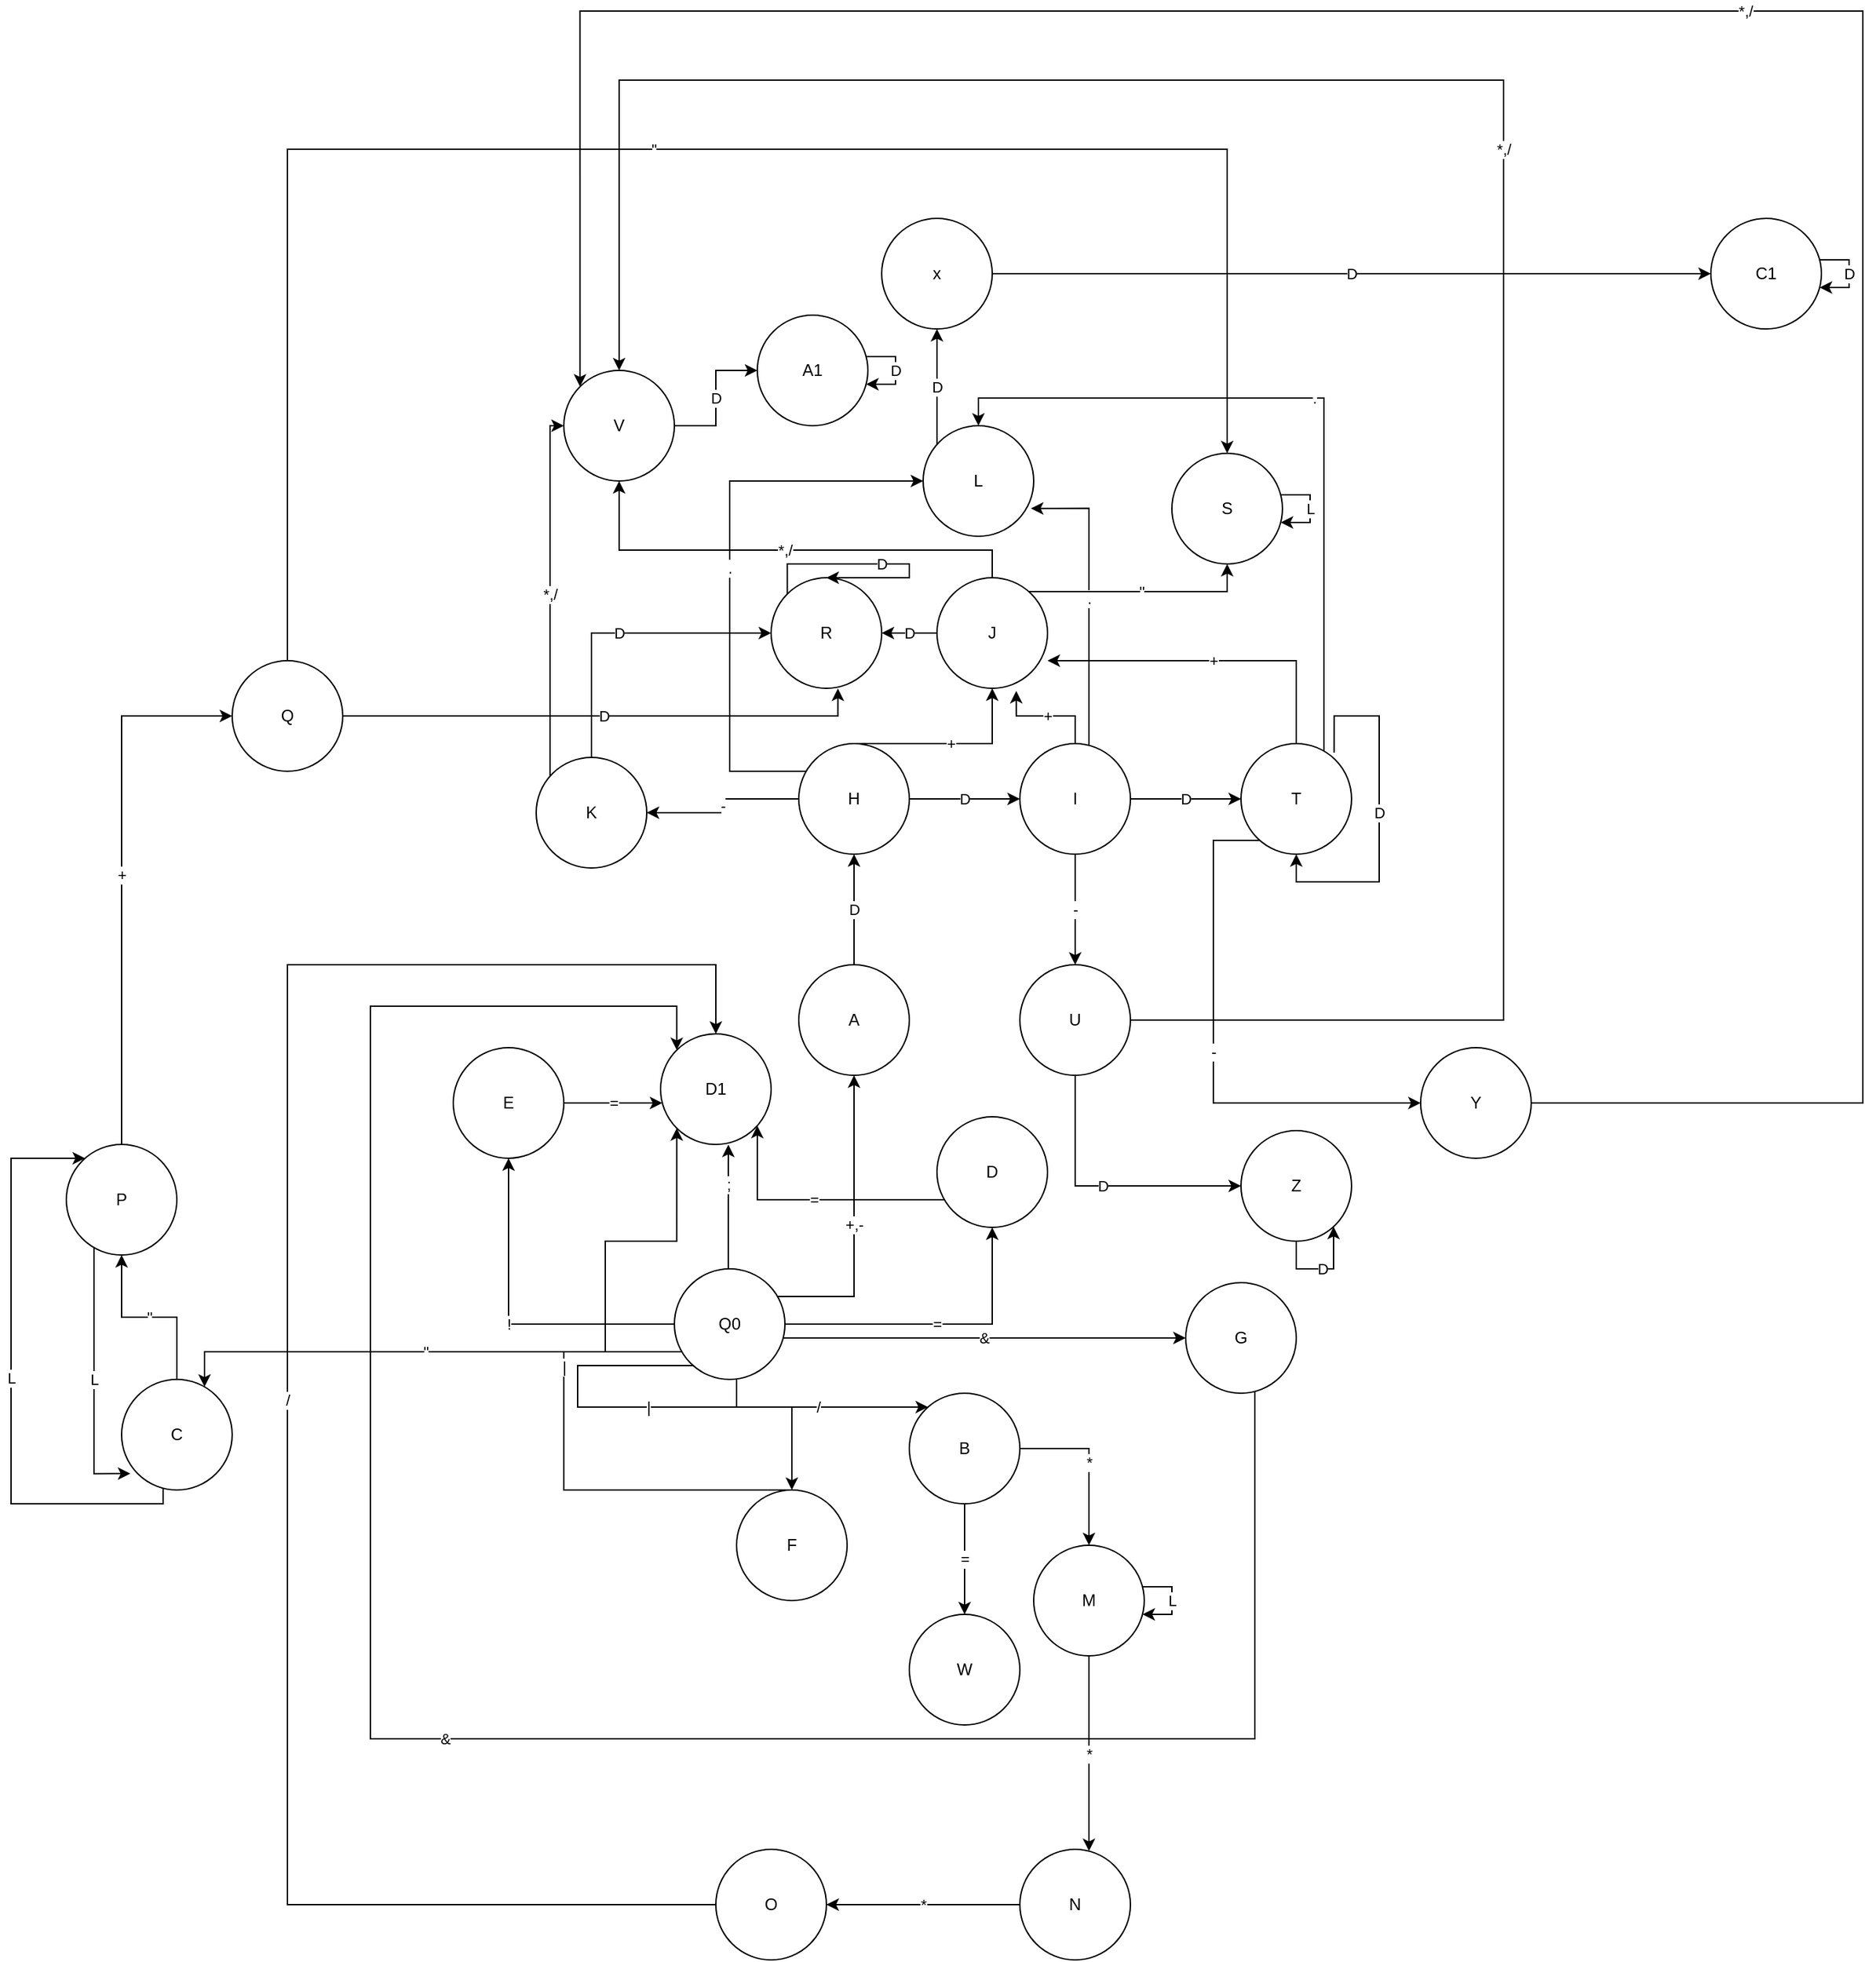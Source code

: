 <mxfile version="13.6.2" type="device"><diagram id="_mxw8cW_Licpjq33BxNT" name="Page-1"><mxGraphModel dx="2354" dy="1814" grid="1" gridSize="10" guides="1" tooltips="1" connect="1" arrows="1" fold="1" page="1" pageScale="1" pageWidth="850" pageHeight="1100" math="0" shadow="0"><root><mxCell id="0"/><mxCell id="1" parent="0"/><mxCell id="2UvDMvVk7aaDw8ZMbjsA-30" value="D" style="edgeStyle=orthogonalEdgeStyle;rounded=0;orthogonalLoop=1;jettySize=auto;html=1;" edge="1" parent="1" source="2UvDMvVk7aaDw8ZMbjsA-21" target="2UvDMvVk7aaDw8ZMbjsA-29"><mxGeometry relative="1" as="geometry"/></mxCell><mxCell id="2UvDMvVk7aaDw8ZMbjsA-21" value="A" style="ellipse;whiteSpace=wrap;html=1;aspect=fixed;" vertex="1" parent="1"><mxGeometry x="470" y="200" width="80" height="80" as="geometry"/></mxCell><mxCell id="2UvDMvVk7aaDw8ZMbjsA-32" value="D" style="edgeStyle=orthogonalEdgeStyle;rounded=0;orthogonalLoop=1;jettySize=auto;html=1;" edge="1" parent="1" source="2UvDMvVk7aaDw8ZMbjsA-29" target="2UvDMvVk7aaDw8ZMbjsA-31"><mxGeometry relative="1" as="geometry"/></mxCell><mxCell id="2UvDMvVk7aaDw8ZMbjsA-34" value="+" style="edgeStyle=orthogonalEdgeStyle;rounded=0;orthogonalLoop=1;jettySize=auto;html=1;" edge="1" parent="1" source="2UvDMvVk7aaDw8ZMbjsA-29" target="2UvDMvVk7aaDw8ZMbjsA-33"><mxGeometry relative="1" as="geometry"><Array as="points"><mxPoint x="610" y="40"/></Array></mxGeometry></mxCell><mxCell id="2UvDMvVk7aaDw8ZMbjsA-36" value="-" style="edgeStyle=orthogonalEdgeStyle;rounded=0;orthogonalLoop=1;jettySize=auto;html=1;" edge="1" parent="1" source="2UvDMvVk7aaDw8ZMbjsA-29" target="2UvDMvVk7aaDw8ZMbjsA-35"><mxGeometry relative="1" as="geometry"/></mxCell><mxCell id="2UvDMvVk7aaDw8ZMbjsA-37" value="." style="edgeStyle=orthogonalEdgeStyle;rounded=0;orthogonalLoop=1;jettySize=auto;html=1;" edge="1" parent="1" source="2UvDMvVk7aaDw8ZMbjsA-29" target="2UvDMvVk7aaDw8ZMbjsA-38"><mxGeometry relative="1" as="geometry"><mxPoint x="420" y="-30" as="targetPoint"/><Array as="points"><mxPoint x="420" y="60"/></Array></mxGeometry></mxCell><mxCell id="2UvDMvVk7aaDw8ZMbjsA-29" value="H" style="ellipse;whiteSpace=wrap;html=1;aspect=fixed;" vertex="1" parent="1"><mxGeometry x="470" y="40" width="80" height="80" as="geometry"/></mxCell><mxCell id="2UvDMvVk7aaDw8ZMbjsA-40" value="D" style="edgeStyle=orthogonalEdgeStyle;rounded=0;orthogonalLoop=1;jettySize=auto;html=1;" edge="1" parent="1" source="2UvDMvVk7aaDw8ZMbjsA-31" target="2UvDMvVk7aaDw8ZMbjsA-39"><mxGeometry relative="1" as="geometry"/></mxCell><mxCell id="2UvDMvVk7aaDw8ZMbjsA-41" value="+" style="edgeStyle=orthogonalEdgeStyle;rounded=0;orthogonalLoop=1;jettySize=auto;html=1;entryX=0.717;entryY=1.023;entryDx=0;entryDy=0;entryPerimeter=0;" edge="1" parent="1" source="2UvDMvVk7aaDw8ZMbjsA-31" target="2UvDMvVk7aaDw8ZMbjsA-33"><mxGeometry relative="1" as="geometry"/></mxCell><mxCell id="2UvDMvVk7aaDw8ZMbjsA-43" value="-" style="edgeStyle=orthogonalEdgeStyle;rounded=0;orthogonalLoop=1;jettySize=auto;html=1;" edge="1" parent="1" source="2UvDMvVk7aaDw8ZMbjsA-31" target="2UvDMvVk7aaDw8ZMbjsA-42"><mxGeometry relative="1" as="geometry"/></mxCell><mxCell id="2UvDMvVk7aaDw8ZMbjsA-44" value="." style="edgeStyle=orthogonalEdgeStyle;rounded=0;orthogonalLoop=1;jettySize=auto;html=1;entryX=0.975;entryY=0.748;entryDx=0;entryDy=0;entryPerimeter=0;" edge="1" parent="1" source="2UvDMvVk7aaDw8ZMbjsA-31" target="2UvDMvVk7aaDw8ZMbjsA-38"><mxGeometry relative="1" as="geometry"><Array as="points"><mxPoint x="680" y="-130"/></Array></mxGeometry></mxCell><mxCell id="2UvDMvVk7aaDw8ZMbjsA-31" value="I" style="ellipse;whiteSpace=wrap;html=1;aspect=fixed;" vertex="1" parent="1"><mxGeometry x="630" y="40" width="80" height="80" as="geometry"/></mxCell><mxCell id="2UvDMvVk7aaDw8ZMbjsA-46" value="D" style="edgeStyle=orthogonalEdgeStyle;rounded=0;orthogonalLoop=1;jettySize=auto;html=1;" edge="1" parent="1" source="2UvDMvVk7aaDw8ZMbjsA-33" target="2UvDMvVk7aaDw8ZMbjsA-45"><mxGeometry relative="1" as="geometry"/></mxCell><mxCell id="2UvDMvVk7aaDw8ZMbjsA-49" value="*,/" style="edgeStyle=orthogonalEdgeStyle;rounded=0;orthogonalLoop=1;jettySize=auto;html=1;" edge="1" parent="1" source="2UvDMvVk7aaDw8ZMbjsA-33" target="2UvDMvVk7aaDw8ZMbjsA-48"><mxGeometry relative="1" as="geometry"><Array as="points"><mxPoint x="610" y="-100"/><mxPoint x="340" y="-100"/></Array></mxGeometry></mxCell><mxCell id="2UvDMvVk7aaDw8ZMbjsA-61" value="&quot;" style="edgeStyle=orthogonalEdgeStyle;rounded=0;orthogonalLoop=1;jettySize=auto;html=1;" edge="1" parent="1" source="2UvDMvVk7aaDw8ZMbjsA-33" target="2UvDMvVk7aaDw8ZMbjsA-62"><mxGeometry relative="1" as="geometry"><mxPoint x="750" y="-70" as="targetPoint"/><Array as="points"><mxPoint x="660" y="-70"/><mxPoint x="660" y="-70"/></Array></mxGeometry></mxCell><mxCell id="2UvDMvVk7aaDw8ZMbjsA-33" value="J" style="ellipse;whiteSpace=wrap;html=1;aspect=fixed;" vertex="1" parent="1"><mxGeometry x="570" y="-80" width="80" height="80" as="geometry"/></mxCell><mxCell id="2UvDMvVk7aaDw8ZMbjsA-50" value="D" style="edgeStyle=orthogonalEdgeStyle;rounded=0;orthogonalLoop=1;jettySize=auto;html=1;" edge="1" parent="1" source="2UvDMvVk7aaDw8ZMbjsA-35" target="2UvDMvVk7aaDw8ZMbjsA-45"><mxGeometry relative="1" as="geometry"><Array as="points"><mxPoint x="320" y="-40"/></Array></mxGeometry></mxCell><mxCell id="2UvDMvVk7aaDw8ZMbjsA-51" value="*,/" style="edgeStyle=orthogonalEdgeStyle;rounded=0;orthogonalLoop=1;jettySize=auto;html=1;" edge="1" parent="1" source="2UvDMvVk7aaDw8ZMbjsA-35" target="2UvDMvVk7aaDw8ZMbjsA-48"><mxGeometry relative="1" as="geometry"><Array as="points"><mxPoint x="290" y="-190"/></Array></mxGeometry></mxCell><mxCell id="2UvDMvVk7aaDw8ZMbjsA-35" value="K" style="ellipse;whiteSpace=wrap;html=1;aspect=fixed;" vertex="1" parent="1"><mxGeometry x="280" y="50" width="80" height="80" as="geometry"/></mxCell><mxCell id="2UvDMvVk7aaDw8ZMbjsA-53" value="D" style="edgeStyle=orthogonalEdgeStyle;rounded=0;orthogonalLoop=1;jettySize=auto;html=1;" edge="1" parent="1" source="2UvDMvVk7aaDw8ZMbjsA-38" target="2UvDMvVk7aaDw8ZMbjsA-52"><mxGeometry relative="1" as="geometry"><Array as="points"><mxPoint x="570" y="-210"/><mxPoint x="570" y="-210"/></Array></mxGeometry></mxCell><mxCell id="2UvDMvVk7aaDw8ZMbjsA-38" value="L" style="ellipse;whiteSpace=wrap;html=1;aspect=fixed;" vertex="1" parent="1"><mxGeometry x="560" y="-190" width="80" height="80" as="geometry"/></mxCell><mxCell id="2UvDMvVk7aaDw8ZMbjsA-57" value="+" style="edgeStyle=orthogonalEdgeStyle;rounded=0;orthogonalLoop=1;jettySize=auto;html=1;entryX=1;entryY=0.75;entryDx=0;entryDy=0;entryPerimeter=0;" edge="1" parent="1" source="2UvDMvVk7aaDw8ZMbjsA-39" target="2UvDMvVk7aaDw8ZMbjsA-33"><mxGeometry relative="1" as="geometry"><Array as="points"><mxPoint x="830" y="-20"/></Array></mxGeometry></mxCell><mxCell id="2UvDMvVk7aaDw8ZMbjsA-58" value="-" style="edgeStyle=orthogonalEdgeStyle;rounded=0;orthogonalLoop=1;jettySize=auto;html=1;" edge="1" parent="1" source="2UvDMvVk7aaDw8ZMbjsA-39" target="2UvDMvVk7aaDw8ZMbjsA-59"><mxGeometry relative="1" as="geometry"><mxPoint x="770" y="200.0" as="targetPoint"/><Array as="points"><mxPoint x="770" y="110"/></Array></mxGeometry></mxCell><mxCell id="2UvDMvVk7aaDw8ZMbjsA-60" value="." style="edgeStyle=orthogonalEdgeStyle;rounded=0;orthogonalLoop=1;jettySize=auto;html=1;entryX=0.5;entryY=0;entryDx=0;entryDy=0;" edge="1" parent="1" source="2UvDMvVk7aaDw8ZMbjsA-39" target="2UvDMvVk7aaDw8ZMbjsA-38"><mxGeometry relative="1" as="geometry"><Array as="points"><mxPoint x="850" y="-210"/><mxPoint x="600" y="-210"/></Array></mxGeometry></mxCell><mxCell id="2UvDMvVk7aaDw8ZMbjsA-39" value="T" style="ellipse;whiteSpace=wrap;html=1;aspect=fixed;" vertex="1" parent="1"><mxGeometry x="790" y="40" width="80" height="80" as="geometry"/></mxCell><mxCell id="2UvDMvVk7aaDw8ZMbjsA-104" value="D" style="edgeStyle=orthogonalEdgeStyle;rounded=0;orthogonalLoop=1;jettySize=auto;html=1;" edge="1" parent="1" source="2UvDMvVk7aaDw8ZMbjsA-42" target="2UvDMvVk7aaDw8ZMbjsA-105"><mxGeometry relative="1" as="geometry"><mxPoint x="830" y="360" as="targetPoint"/><Array as="points"><mxPoint x="670" y="360"/></Array></mxGeometry></mxCell><mxCell id="2UvDMvVk7aaDw8ZMbjsA-106" value="*,/" style="edgeStyle=orthogonalEdgeStyle;rounded=0;orthogonalLoop=1;jettySize=auto;html=1;" edge="1" parent="1" source="2UvDMvVk7aaDw8ZMbjsA-42" target="2UvDMvVk7aaDw8ZMbjsA-48"><mxGeometry relative="1" as="geometry"><Array as="points"><mxPoint x="980" y="240"/><mxPoint x="980" y="-440"/><mxPoint x="340" y="-440"/></Array></mxGeometry></mxCell><mxCell id="2UvDMvVk7aaDw8ZMbjsA-42" value="U" style="ellipse;whiteSpace=wrap;html=1;aspect=fixed;" vertex="1" parent="1"><mxGeometry x="630" y="200" width="80" height="80" as="geometry"/></mxCell><mxCell id="2UvDMvVk7aaDw8ZMbjsA-45" value="R" style="ellipse;whiteSpace=wrap;html=1;aspect=fixed;" vertex="1" parent="1"><mxGeometry x="450" y="-80" width="80" height="80" as="geometry"/></mxCell><mxCell id="2UvDMvVk7aaDw8ZMbjsA-55" value="D" style="edgeStyle=orthogonalEdgeStyle;rounded=0;orthogonalLoop=1;jettySize=auto;html=1;" edge="1" parent="1" source="2UvDMvVk7aaDw8ZMbjsA-48" target="2UvDMvVk7aaDw8ZMbjsA-54"><mxGeometry relative="1" as="geometry"/></mxCell><mxCell id="2UvDMvVk7aaDw8ZMbjsA-48" value="V" style="ellipse;whiteSpace=wrap;html=1;aspect=fixed;" vertex="1" parent="1"><mxGeometry x="300" y="-230" width="80" height="80" as="geometry"/></mxCell><mxCell id="2UvDMvVk7aaDw8ZMbjsA-107" value="D" style="edgeStyle=orthogonalEdgeStyle;rounded=0;orthogonalLoop=1;jettySize=auto;html=1;" edge="1" parent="1" source="2UvDMvVk7aaDw8ZMbjsA-52" target="2UvDMvVk7aaDw8ZMbjsA-108"><mxGeometry relative="1" as="geometry"><mxPoint x="1170" y="-300.0" as="targetPoint"/></mxGeometry></mxCell><mxCell id="2UvDMvVk7aaDw8ZMbjsA-52" value="x" style="ellipse;whiteSpace=wrap;html=1;aspect=fixed;" vertex="1" parent="1"><mxGeometry x="530" y="-340" width="80" height="80" as="geometry"/></mxCell><mxCell id="2UvDMvVk7aaDw8ZMbjsA-54" value="A1" style="ellipse;whiteSpace=wrap;html=1;aspect=fixed;" vertex="1" parent="1"><mxGeometry x="440" y="-270" width="80" height="80" as="geometry"/></mxCell><mxCell id="2UvDMvVk7aaDw8ZMbjsA-56" value="D" style="edgeStyle=orthogonalEdgeStyle;rounded=0;orthogonalLoop=1;jettySize=auto;html=1;exitX=0.842;exitY=0.081;exitDx=0;exitDy=0;exitPerimeter=0;" edge="1" parent="1" source="2UvDMvVk7aaDw8ZMbjsA-39" target="2UvDMvVk7aaDw8ZMbjsA-39"><mxGeometry relative="1" as="geometry"/></mxCell><mxCell id="2UvDMvVk7aaDw8ZMbjsA-109" value="*,/" style="edgeStyle=orthogonalEdgeStyle;rounded=0;orthogonalLoop=1;jettySize=auto;html=1;entryX=0;entryY=0;entryDx=0;entryDy=0;" edge="1" parent="1" source="2UvDMvVk7aaDw8ZMbjsA-59" target="2UvDMvVk7aaDw8ZMbjsA-48"><mxGeometry relative="1" as="geometry"><Array as="points"><mxPoint x="1240" y="300"/><mxPoint x="1240" y="-490"/><mxPoint x="312" y="-490"/></Array></mxGeometry></mxCell><mxCell id="2UvDMvVk7aaDw8ZMbjsA-59" value="Y" style="ellipse;whiteSpace=wrap;html=1;aspect=fixed;" vertex="1" parent="1"><mxGeometry x="920" y="260.0" width="80" height="80" as="geometry"/></mxCell><mxCell id="2UvDMvVk7aaDw8ZMbjsA-62" value="S" style="ellipse;whiteSpace=wrap;html=1;aspect=fixed;" vertex="1" parent="1"><mxGeometry x="740" y="-170" width="80" height="80" as="geometry"/></mxCell><mxCell id="2UvDMvVk7aaDw8ZMbjsA-63" value="L" style="edgeStyle=orthogonalEdgeStyle;rounded=0;orthogonalLoop=1;jettySize=auto;html=1;" edge="1" parent="1" source="2UvDMvVk7aaDw8ZMbjsA-62" target="2UvDMvVk7aaDw8ZMbjsA-62"><mxGeometry relative="1" as="geometry"/></mxCell><mxCell id="2UvDMvVk7aaDw8ZMbjsA-64" value="D" style="edgeStyle=orthogonalEdgeStyle;rounded=0;orthogonalLoop=1;jettySize=auto;html=1;exitX=0;exitY=0;exitDx=0;exitDy=0;" edge="1" parent="1" source="2UvDMvVk7aaDw8ZMbjsA-45" target="2UvDMvVk7aaDw8ZMbjsA-45"><mxGeometry relative="1" as="geometry"><Array as="points"><mxPoint x="462" y="-90"/><mxPoint x="550" y="-90"/><mxPoint x="550" y="-80"/></Array></mxGeometry></mxCell><mxCell id="2UvDMvVk7aaDw8ZMbjsA-66" value="+,-" style="edgeStyle=orthogonalEdgeStyle;rounded=0;orthogonalLoop=1;jettySize=auto;html=1;" edge="1" parent="1" source="2UvDMvVk7aaDw8ZMbjsA-65" target="2UvDMvVk7aaDw8ZMbjsA-21"><mxGeometry relative="1" as="geometry"><Array as="points"><mxPoint x="510" y="440"/></Array></mxGeometry></mxCell><mxCell id="2UvDMvVk7aaDw8ZMbjsA-68" value="/" style="edgeStyle=orthogonalEdgeStyle;rounded=0;orthogonalLoop=1;jettySize=auto;html=1;" edge="1" parent="1" source="2UvDMvVk7aaDw8ZMbjsA-65" target="2UvDMvVk7aaDw8ZMbjsA-67"><mxGeometry relative="1" as="geometry"><Array as="points"><mxPoint x="425" y="520"/></Array></mxGeometry></mxCell><mxCell id="2UvDMvVk7aaDw8ZMbjsA-71" value="&quot;" style="edgeStyle=orthogonalEdgeStyle;rounded=0;orthogonalLoop=1;jettySize=auto;html=1;" edge="1" parent="1" source="2UvDMvVk7aaDw8ZMbjsA-65" target="2UvDMvVk7aaDw8ZMbjsA-70"><mxGeometry relative="1" as="geometry"><Array as="points"><mxPoint x="40" y="480"/></Array></mxGeometry></mxCell><mxCell id="2UvDMvVk7aaDw8ZMbjsA-73" value="=" style="edgeStyle=orthogonalEdgeStyle;rounded=0;orthogonalLoop=1;jettySize=auto;html=1;" edge="1" parent="1" source="2UvDMvVk7aaDw8ZMbjsA-65" target="2UvDMvVk7aaDw8ZMbjsA-72"><mxGeometry relative="1" as="geometry"/></mxCell><mxCell id="2UvDMvVk7aaDw8ZMbjsA-75" value="!" style="edgeStyle=orthogonalEdgeStyle;rounded=0;orthogonalLoop=1;jettySize=auto;html=1;" edge="1" parent="1" source="2UvDMvVk7aaDw8ZMbjsA-65" target="2UvDMvVk7aaDw8ZMbjsA-74"><mxGeometry relative="1" as="geometry"/></mxCell><mxCell id="2UvDMvVk7aaDw8ZMbjsA-76" value="|" style="edgeStyle=orthogonalEdgeStyle;rounded=0;orthogonalLoop=1;jettySize=auto;html=1;" edge="1" parent="1" source="2UvDMvVk7aaDw8ZMbjsA-65" target="2UvDMvVk7aaDw8ZMbjsA-77"><mxGeometry relative="1" as="geometry"><mxPoint x="310" y="580" as="targetPoint"/><Array as="points"><mxPoint x="310" y="490"/><mxPoint x="310" y="520"/></Array></mxGeometry></mxCell><mxCell id="2UvDMvVk7aaDw8ZMbjsA-78" value="&amp;amp;" style="edgeStyle=orthogonalEdgeStyle;rounded=0;orthogonalLoop=1;jettySize=auto;html=1;" edge="1" parent="1" source="2UvDMvVk7aaDw8ZMbjsA-65" target="2UvDMvVk7aaDw8ZMbjsA-79"><mxGeometry relative="1" as="geometry"><mxPoint x="610" y="470" as="targetPoint"/><Array as="points"><mxPoint x="540" y="470"/></Array></mxGeometry></mxCell><mxCell id="2UvDMvVk7aaDw8ZMbjsA-80" value=";" style="edgeStyle=orthogonalEdgeStyle;rounded=0;orthogonalLoop=1;jettySize=auto;html=1;entryX=0.613;entryY=1.002;entryDx=0;entryDy=0;entryPerimeter=0;" edge="1" parent="1" source="2UvDMvVk7aaDw8ZMbjsA-65" target="2UvDMvVk7aaDw8ZMbjsA-81"><mxGeometry x="0.794" y="20" relative="1" as="geometry"><mxPoint x="720" y="360" as="targetPoint"/><Array as="points"><mxPoint x="419" y="380"/><mxPoint x="419" y="380"/></Array><mxPoint x="20" y="20" as="offset"/></mxGeometry></mxCell><mxCell id="2UvDMvVk7aaDw8ZMbjsA-65" value="Q0" style="ellipse;whiteSpace=wrap;html=1;aspect=fixed;" vertex="1" parent="1"><mxGeometry x="380" y="420" width="80" height="80" as="geometry"/></mxCell><mxCell id="2UvDMvVk7aaDw8ZMbjsA-83" value="*" style="edgeStyle=orthogonalEdgeStyle;rounded=0;orthogonalLoop=1;jettySize=auto;html=1;" edge="1" parent="1" source="2UvDMvVk7aaDw8ZMbjsA-67" target="2UvDMvVk7aaDw8ZMbjsA-82"><mxGeometry relative="1" as="geometry"/></mxCell><mxCell id="2UvDMvVk7aaDw8ZMbjsA-85" value="=" style="edgeStyle=orthogonalEdgeStyle;rounded=0;orthogonalLoop=1;jettySize=auto;html=1;" edge="1" parent="1" source="2UvDMvVk7aaDw8ZMbjsA-67" target="2UvDMvVk7aaDw8ZMbjsA-84"><mxGeometry relative="1" as="geometry"/></mxCell><mxCell id="2UvDMvVk7aaDw8ZMbjsA-67" value="B" style="ellipse;whiteSpace=wrap;html=1;aspect=fixed;" vertex="1" parent="1"><mxGeometry x="550" y="510" width="80" height="80" as="geometry"/></mxCell><mxCell id="2UvDMvVk7aaDw8ZMbjsA-88" value="&quot;" style="edgeStyle=orthogonalEdgeStyle;rounded=0;orthogonalLoop=1;jettySize=auto;html=1;" edge="1" parent="1" source="2UvDMvVk7aaDw8ZMbjsA-70" target="2UvDMvVk7aaDw8ZMbjsA-87"><mxGeometry relative="1" as="geometry"/></mxCell><mxCell id="2UvDMvVk7aaDw8ZMbjsA-70" value="C" style="ellipse;whiteSpace=wrap;html=1;aspect=fixed;" vertex="1" parent="1"><mxGeometry x="-20" y="500" width="80" height="80" as="geometry"/></mxCell><mxCell id="2UvDMvVk7aaDw8ZMbjsA-89" value="=" style="edgeStyle=orthogonalEdgeStyle;rounded=0;orthogonalLoop=1;jettySize=auto;html=1;" edge="1" parent="1" source="2UvDMvVk7aaDw8ZMbjsA-72" target="2UvDMvVk7aaDw8ZMbjsA-81"><mxGeometry relative="1" as="geometry"><Array as="points"><mxPoint x="440" y="370"/></Array></mxGeometry></mxCell><mxCell id="2UvDMvVk7aaDw8ZMbjsA-72" value="D" style="ellipse;whiteSpace=wrap;html=1;aspect=fixed;" vertex="1" parent="1"><mxGeometry x="570" y="310" width="80" height="80" as="geometry"/></mxCell><mxCell id="2UvDMvVk7aaDw8ZMbjsA-90" value="=" style="edgeStyle=orthogonalEdgeStyle;rounded=0;orthogonalLoop=1;jettySize=auto;html=1;" edge="1" parent="1" source="2UvDMvVk7aaDw8ZMbjsA-74" target="2UvDMvVk7aaDw8ZMbjsA-81"><mxGeometry relative="1" as="geometry"><Array as="points"><mxPoint x="350" y="300"/><mxPoint x="350" y="300"/></Array></mxGeometry></mxCell><mxCell id="2UvDMvVk7aaDw8ZMbjsA-74" value="E" style="ellipse;whiteSpace=wrap;html=1;aspect=fixed;" vertex="1" parent="1"><mxGeometry x="220" y="260" width="80" height="80" as="geometry"/></mxCell><mxCell id="2UvDMvVk7aaDw8ZMbjsA-91" value="|" style="edgeStyle=orthogonalEdgeStyle;rounded=0;orthogonalLoop=1;jettySize=auto;html=1;exitX=0.5;exitY=0;exitDx=0;exitDy=0;entryX=0;entryY=1;entryDx=0;entryDy=0;" edge="1" parent="1" source="2UvDMvVk7aaDw8ZMbjsA-77" target="2UvDMvVk7aaDw8ZMbjsA-81"><mxGeometry relative="1" as="geometry"><Array as="points"><mxPoint x="300" y="480"/><mxPoint x="330" y="480"/><mxPoint x="330" y="400"/><mxPoint x="382" y="400"/></Array></mxGeometry></mxCell><mxCell id="2UvDMvVk7aaDw8ZMbjsA-77" value="F" style="ellipse;whiteSpace=wrap;html=1;aspect=fixed;" vertex="1" parent="1"><mxGeometry x="425" y="580" width="80" height="80" as="geometry"/></mxCell><mxCell id="2UvDMvVk7aaDw8ZMbjsA-92" value="&amp;amp;" style="edgeStyle=orthogonalEdgeStyle;rounded=0;orthogonalLoop=1;jettySize=auto;html=1;entryX=0;entryY=0;entryDx=0;entryDy=0;" edge="1" parent="1" source="2UvDMvVk7aaDw8ZMbjsA-79" target="2UvDMvVk7aaDw8ZMbjsA-81"><mxGeometry relative="1" as="geometry"><Array as="points"><mxPoint x="800" y="760"/><mxPoint x="160" y="760"/><mxPoint x="160" y="230"/><mxPoint x="382" y="230"/></Array></mxGeometry></mxCell><mxCell id="2UvDMvVk7aaDw8ZMbjsA-79" value="G" style="ellipse;whiteSpace=wrap;html=1;aspect=fixed;" vertex="1" parent="1"><mxGeometry x="750" y="430" width="80" height="80" as="geometry"/></mxCell><mxCell id="2UvDMvVk7aaDw8ZMbjsA-81" value="D1" style="ellipse;whiteSpace=wrap;html=1;aspect=fixed;" vertex="1" parent="1"><mxGeometry x="370" y="250" width="80" height="80" as="geometry"/></mxCell><mxCell id="2UvDMvVk7aaDw8ZMbjsA-95" value="*" style="edgeStyle=orthogonalEdgeStyle;rounded=0;orthogonalLoop=1;jettySize=auto;html=1;" edge="1" parent="1" source="2UvDMvVk7aaDw8ZMbjsA-82" target="2UvDMvVk7aaDw8ZMbjsA-94"><mxGeometry relative="1" as="geometry"><Array as="points"><mxPoint x="710" y="670"/></Array></mxGeometry></mxCell><mxCell id="2UvDMvVk7aaDw8ZMbjsA-82" value="M" style="ellipse;whiteSpace=wrap;html=1;aspect=fixed;" vertex="1" parent="1"><mxGeometry x="640" y="620" width="80" height="80" as="geometry"/></mxCell><mxCell id="2UvDMvVk7aaDw8ZMbjsA-84" value="W" style="ellipse;whiteSpace=wrap;html=1;aspect=fixed;" vertex="1" parent="1"><mxGeometry x="550" y="670" width="80" height="80" as="geometry"/></mxCell><mxCell id="2UvDMvVk7aaDw8ZMbjsA-86" value="L" style="edgeStyle=orthogonalEdgeStyle;rounded=0;orthogonalLoop=1;jettySize=auto;html=1;entryX=0.079;entryY=0.852;entryDx=0;entryDy=0;entryPerimeter=0;" edge="1" parent="1" source="2UvDMvVk7aaDw8ZMbjsA-87" target="2UvDMvVk7aaDw8ZMbjsA-70"><mxGeometry relative="1" as="geometry"><Array as="points"><mxPoint x="-40" y="568"/></Array></mxGeometry></mxCell><mxCell id="2UvDMvVk7aaDw8ZMbjsA-100" value="+" style="edgeStyle=orthogonalEdgeStyle;rounded=0;orthogonalLoop=1;jettySize=auto;html=1;" edge="1" parent="1" source="2UvDMvVk7aaDw8ZMbjsA-87" target="2UvDMvVk7aaDw8ZMbjsA-99"><mxGeometry relative="1" as="geometry"><Array as="points"><mxPoint x="-20" y="20"/></Array></mxGeometry></mxCell><mxCell id="2UvDMvVk7aaDw8ZMbjsA-93" value="L" style="edgeStyle=orthogonalEdgeStyle;rounded=0;orthogonalLoop=1;jettySize=auto;html=1;" edge="1" parent="1" source="2UvDMvVk7aaDw8ZMbjsA-82" target="2UvDMvVk7aaDw8ZMbjsA-82"><mxGeometry relative="1" as="geometry"/></mxCell><mxCell id="2UvDMvVk7aaDw8ZMbjsA-97" value="*" style="edgeStyle=orthogonalEdgeStyle;rounded=0;orthogonalLoop=1;jettySize=auto;html=1;" edge="1" parent="1" source="2UvDMvVk7aaDw8ZMbjsA-94" target="2UvDMvVk7aaDw8ZMbjsA-96"><mxGeometry relative="1" as="geometry"/></mxCell><mxCell id="2UvDMvVk7aaDw8ZMbjsA-94" value="N" style="ellipse;whiteSpace=wrap;html=1;aspect=fixed;" vertex="1" parent="1"><mxGeometry x="630" y="840" width="80" height="80" as="geometry"/></mxCell><mxCell id="2UvDMvVk7aaDw8ZMbjsA-98" value="/" style="edgeStyle=orthogonalEdgeStyle;rounded=0;orthogonalLoop=1;jettySize=auto;html=1;" edge="1" parent="1" source="2UvDMvVk7aaDw8ZMbjsA-96" target="2UvDMvVk7aaDw8ZMbjsA-81"><mxGeometry relative="1" as="geometry"><Array as="points"><mxPoint x="100" y="880"/><mxPoint x="100" y="200"/><mxPoint x="410" y="200"/></Array></mxGeometry></mxCell><mxCell id="2UvDMvVk7aaDw8ZMbjsA-96" value="O" style="ellipse;whiteSpace=wrap;html=1;aspect=fixed;" vertex="1" parent="1"><mxGeometry x="410" y="840" width="80" height="80" as="geometry"/></mxCell><mxCell id="2UvDMvVk7aaDw8ZMbjsA-102" value="D" style="edgeStyle=orthogonalEdgeStyle;rounded=0;orthogonalLoop=1;jettySize=auto;html=1;entryX=0.604;entryY=1.002;entryDx=0;entryDy=0;entryPerimeter=0;" edge="1" parent="1" source="2UvDMvVk7aaDw8ZMbjsA-99" target="2UvDMvVk7aaDw8ZMbjsA-45"><mxGeometry relative="1" as="geometry"/></mxCell><mxCell id="2UvDMvVk7aaDw8ZMbjsA-103" value="&quot;" style="edgeStyle=orthogonalEdgeStyle;rounded=0;orthogonalLoop=1;jettySize=auto;html=1;" edge="1" parent="1" source="2UvDMvVk7aaDw8ZMbjsA-99" target="2UvDMvVk7aaDw8ZMbjsA-62"><mxGeometry relative="1" as="geometry"><Array as="points"><mxPoint x="100" y="-390"/><mxPoint x="780" y="-390"/></Array></mxGeometry></mxCell><mxCell id="2UvDMvVk7aaDw8ZMbjsA-99" value="Q" style="ellipse;whiteSpace=wrap;html=1;aspect=fixed;" vertex="1" parent="1"><mxGeometry x="60" y="-20" width="80" height="80" as="geometry"/></mxCell><mxCell id="2UvDMvVk7aaDw8ZMbjsA-87" value="P" style="ellipse;whiteSpace=wrap;html=1;aspect=fixed;" vertex="1" parent="1"><mxGeometry x="-60" y="330" width="80" height="80" as="geometry"/></mxCell><mxCell id="2UvDMvVk7aaDw8ZMbjsA-101" value="L" style="edgeStyle=orthogonalEdgeStyle;rounded=0;orthogonalLoop=1;jettySize=auto;html=1;" edge="1" parent="1" source="2UvDMvVk7aaDw8ZMbjsA-70" target="2UvDMvVk7aaDw8ZMbjsA-87"><mxGeometry relative="1" as="geometry"><mxPoint x="200" y="550" as="sourcePoint"/><mxPoint x="166.32" y="538.16" as="targetPoint"/><Array as="points"><mxPoint x="10" y="590"/><mxPoint x="-100" y="590"/><mxPoint x="-100" y="340"/></Array></mxGeometry></mxCell><mxCell id="2UvDMvVk7aaDw8ZMbjsA-105" value="Z" style="ellipse;whiteSpace=wrap;html=1;aspect=fixed;" vertex="1" parent="1"><mxGeometry x="790" y="320" width="80" height="80" as="geometry"/></mxCell><mxCell id="2UvDMvVk7aaDw8ZMbjsA-108" value="C1" style="ellipse;whiteSpace=wrap;html=1;aspect=fixed;" vertex="1" parent="1"><mxGeometry x="1130" y="-340.0" width="80" height="80" as="geometry"/></mxCell><mxCell id="2UvDMvVk7aaDw8ZMbjsA-110" value="D" style="edgeStyle=orthogonalEdgeStyle;rounded=0;orthogonalLoop=1;jettySize=auto;html=1;" edge="1" parent="1" source="2UvDMvVk7aaDw8ZMbjsA-105" target="2UvDMvVk7aaDw8ZMbjsA-105"><mxGeometry relative="1" as="geometry"><Array as="points"><mxPoint x="830" y="420"/><mxPoint x="857" y="420"/></Array></mxGeometry></mxCell><mxCell id="2UvDMvVk7aaDw8ZMbjsA-111" value="D" style="edgeStyle=orthogonalEdgeStyle;rounded=0;orthogonalLoop=1;jettySize=auto;html=1;" edge="1" parent="1" source="2UvDMvVk7aaDw8ZMbjsA-54" target="2UvDMvVk7aaDw8ZMbjsA-54"><mxGeometry relative="1" as="geometry"/></mxCell><mxCell id="2UvDMvVk7aaDw8ZMbjsA-112" value="D" style="edgeStyle=orthogonalEdgeStyle;rounded=0;orthogonalLoop=1;jettySize=auto;html=1;" edge="1" parent="1" source="2UvDMvVk7aaDw8ZMbjsA-108" target="2UvDMvVk7aaDw8ZMbjsA-108"><mxGeometry relative="1" as="geometry"/></mxCell></root></mxGraphModel></diagram></mxfile>